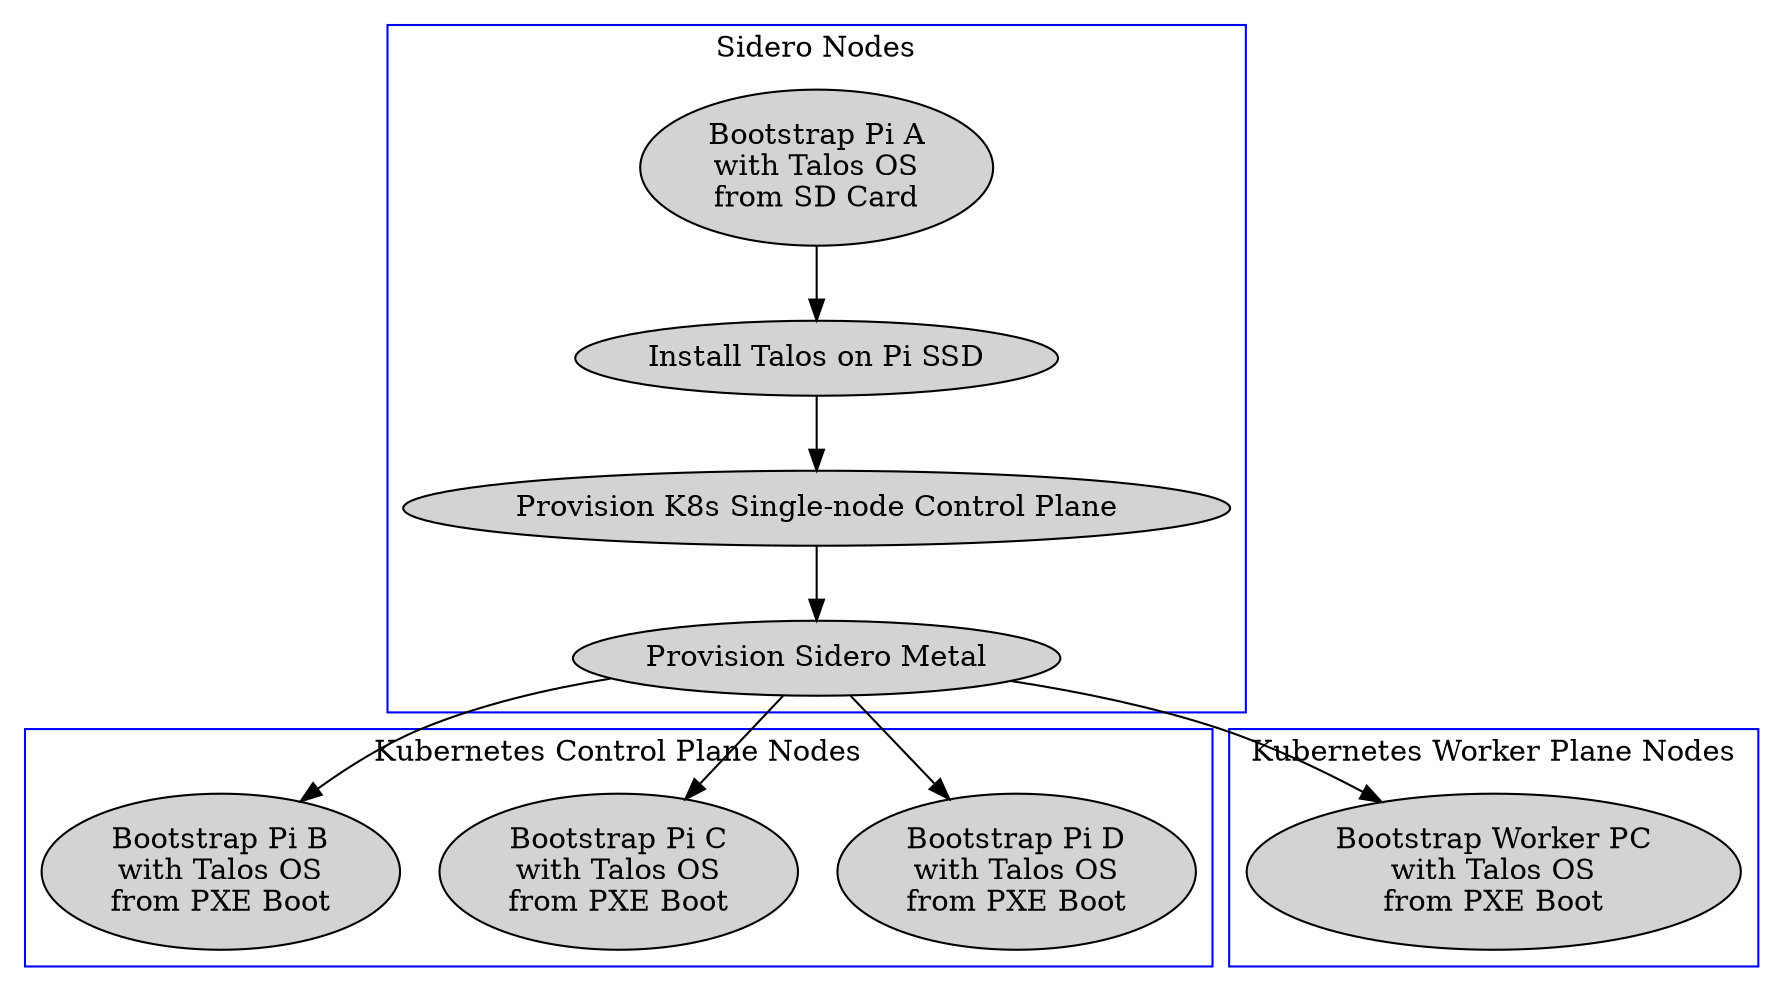 digraph G {
  # graph[rankdir="LR"]
  subgraph cluster_sidero {
    node [style=filled];
    "Bootstrap Pi A\nwith Talos OS\nfrom SD Card" -> "Install Talos on Pi SSD";
    "Install Talos on Pi SSD"->"Provision K8s Single-node Control Plane";
    "Provision K8s Single-node Control Plane"->"Provision Sidero Metal";
    label = "Sidero Nodes";
    color=blue
  }

  subgraph cluster_control_plane {
    node [style=filled];
    "Provision Sidero Metal"->"Bootstrap Pi D\nwith Talos OS\nfrom PXE Boot";
    "Provision Sidero Metal"->"Bootstrap Pi C\nwith Talos OS\nfrom PXE Boot";
    "Provision Sidero Metal"->"Bootstrap Pi B\nwith Talos OS\nfrom PXE Boot";
    label = "Kubernetes Control Plane Nodes";
    color=blue
  }

  subgraph cluster_workers {
    node [style=filled];
    "Provision Sidero Metal"->"Bootstrap Worker PC\nwith Talos OS\nfrom PXE Boot";
    label = "Kubernetes Worker Plane Nodes";
    color=blue
  }
}

